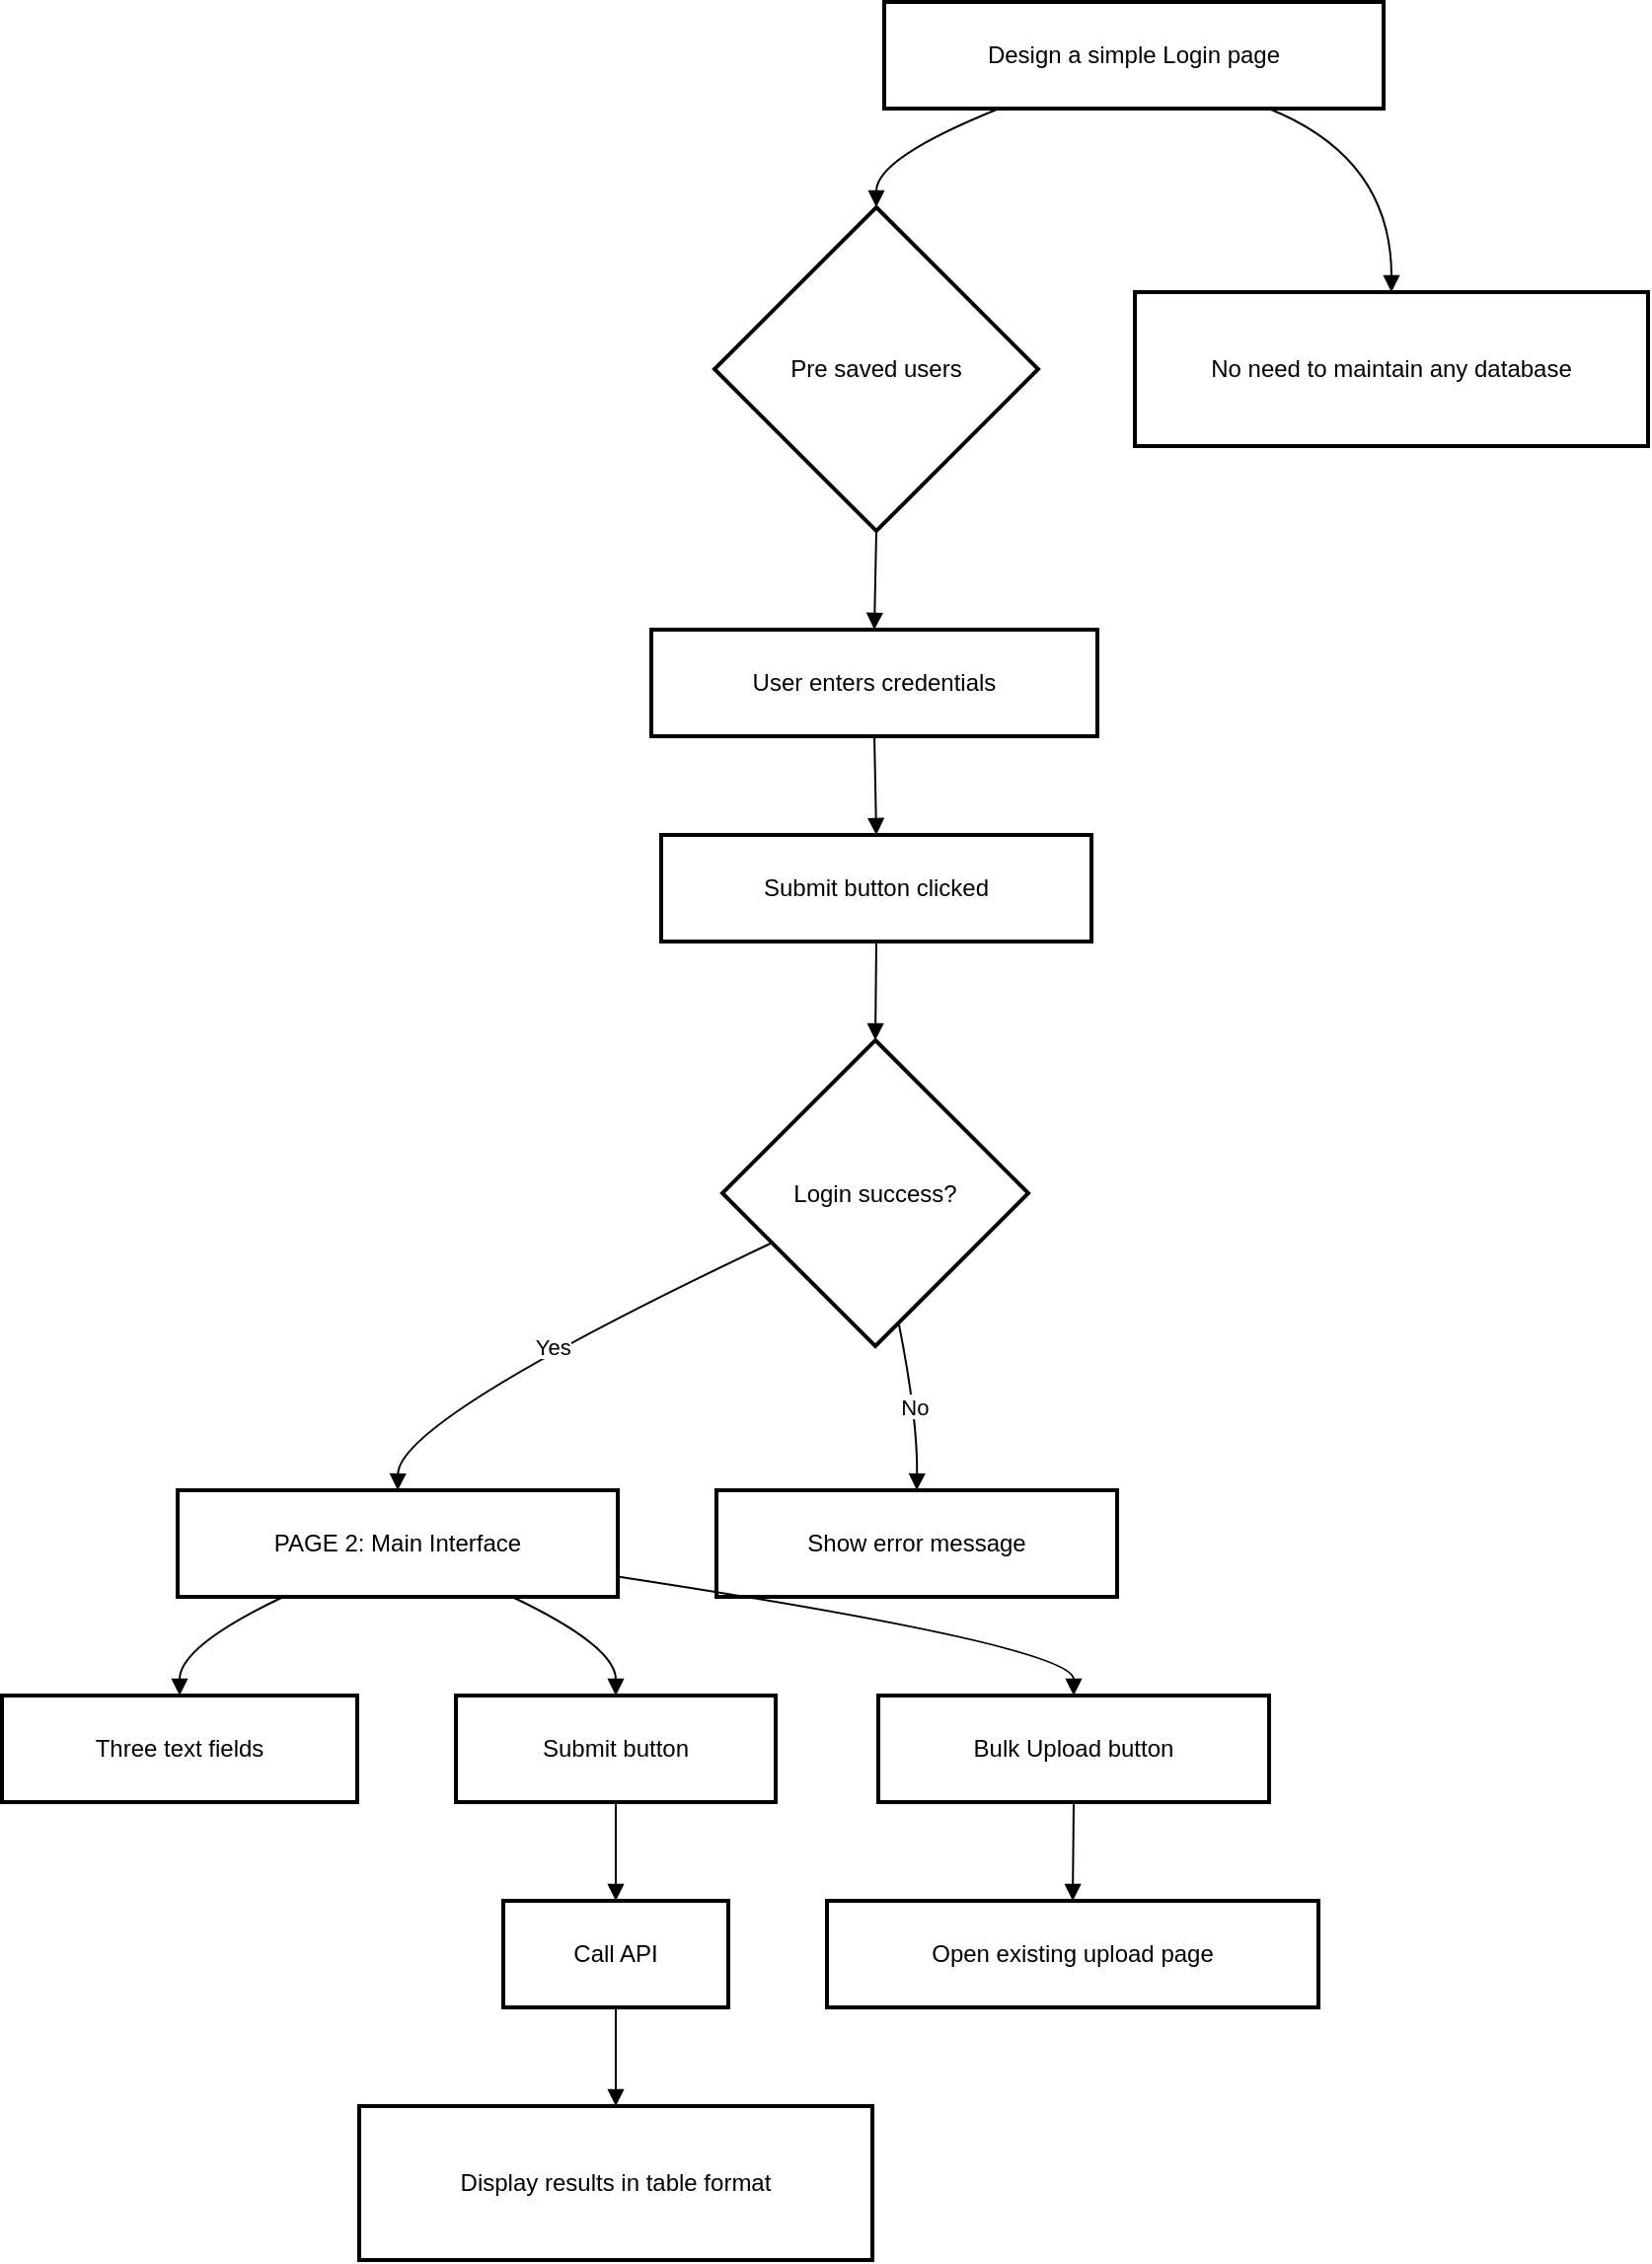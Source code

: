 <mxfile version="27.1.0">
  <diagram name="Page-1" id="c_lh6cyCr3tBIBLLyvyr">
    <mxGraphModel>
      <root>
        <mxCell id="0" />
        <mxCell id="1" parent="0" />
        <mxCell id="2" value="Design a simple Login page" style="whiteSpace=wrap;strokeWidth=2;" vertex="1" parent="1">
          <mxGeometry x="455" y="8" width="253" height="54" as="geometry" />
        </mxCell>
        <mxCell id="3" value="Pre saved users" style="rhombus;strokeWidth=2;whiteSpace=wrap;" vertex="1" parent="1">
          <mxGeometry x="369" y="112" width="164" height="164" as="geometry" />
        </mxCell>
        <mxCell id="4" value="No need to maintain any database" style="whiteSpace=wrap;strokeWidth=2;" vertex="1" parent="1">
          <mxGeometry x="582" y="155" width="260" height="78" as="geometry" />
        </mxCell>
        <mxCell id="5" value="User enters credentials" style="whiteSpace=wrap;strokeWidth=2;" vertex="1" parent="1">
          <mxGeometry x="337" y="326" width="226" height="54" as="geometry" />
        </mxCell>
        <mxCell id="6" value="Submit button clicked" style="whiteSpace=wrap;strokeWidth=2;" vertex="1" parent="1">
          <mxGeometry x="342" y="430" width="218" height="54" as="geometry" />
        </mxCell>
        <mxCell id="7" value="Login success?" style="rhombus;strokeWidth=2;whiteSpace=wrap;" vertex="1" parent="1">
          <mxGeometry x="373" y="534" width="155" height="155" as="geometry" />
        </mxCell>
        <mxCell id="8" value="PAGE 2: Main Interface" style="whiteSpace=wrap;strokeWidth=2;" vertex="1" parent="1">
          <mxGeometry x="97" y="762" width="223" height="54" as="geometry" />
        </mxCell>
        <mxCell id="9" value="Show error message" style="whiteSpace=wrap;strokeWidth=2;" vertex="1" parent="1">
          <mxGeometry x="370" y="762" width="203" height="54" as="geometry" />
        </mxCell>
        <mxCell id="10" value="Three text fields" style="whiteSpace=wrap;strokeWidth=2;" vertex="1" parent="1">
          <mxGeometry x="8" y="866" width="180" height="54" as="geometry" />
        </mxCell>
        <mxCell id="11" value="Submit button" style="whiteSpace=wrap;strokeWidth=2;" vertex="1" parent="1">
          <mxGeometry x="238" y="866" width="162" height="54" as="geometry" />
        </mxCell>
        <mxCell id="12" value="Call API" style="whiteSpace=wrap;strokeWidth=2;" vertex="1" parent="1">
          <mxGeometry x="262" y="970" width="114" height="54" as="geometry" />
        </mxCell>
        <mxCell id="13" value="Display results in table format" style="whiteSpace=wrap;strokeWidth=2;" vertex="1" parent="1">
          <mxGeometry x="189" y="1074" width="260" height="78" as="geometry" />
        </mxCell>
        <mxCell id="14" value="Bulk Upload button" style="whiteSpace=wrap;strokeWidth=2;" vertex="1" parent="1">
          <mxGeometry x="452" y="866" width="198" height="54" as="geometry" />
        </mxCell>
        <mxCell id="15" value="Open existing upload page" style="whiteSpace=wrap;strokeWidth=2;" vertex="1" parent="1">
          <mxGeometry x="426" y="970" width="249" height="54" as="geometry" />
        </mxCell>
        <mxCell id="16" value="" style="curved=1;startArrow=none;endArrow=block;exitX=0.23;exitY=1;entryX=0.5;entryY=0;" edge="1" parent="1" source="2" target="3">
          <mxGeometry relative="1" as="geometry">
            <Array as="points">
              <mxPoint x="451" y="87" />
            </Array>
          </mxGeometry>
        </mxCell>
        <mxCell id="17" value="" style="curved=1;startArrow=none;endArrow=block;exitX=0.77;exitY=1;entryX=0.5;entryY=0;" edge="1" parent="1" source="2" target="4">
          <mxGeometry relative="1" as="geometry">
            <Array as="points">
              <mxPoint x="712" y="87" />
            </Array>
          </mxGeometry>
        </mxCell>
        <mxCell id="18" value="" style="curved=1;startArrow=none;endArrow=block;exitX=0.5;exitY=1;entryX=0.5;entryY=0;" edge="1" parent="1" source="3" target="5">
          <mxGeometry relative="1" as="geometry">
            <Array as="points" />
          </mxGeometry>
        </mxCell>
        <mxCell id="19" value="" style="curved=1;startArrow=none;endArrow=block;exitX=0.5;exitY=1;entryX=0.5;entryY=0;" edge="1" parent="1" source="5" target="6">
          <mxGeometry relative="1" as="geometry">
            <Array as="points" />
          </mxGeometry>
        </mxCell>
        <mxCell id="20" value="" style="curved=1;startArrow=none;endArrow=block;exitX=0.5;exitY=1;entryX=0.5;entryY=0;" edge="1" parent="1" source="6" target="7">
          <mxGeometry relative="1" as="geometry">
            <Array as="points" />
          </mxGeometry>
        </mxCell>
        <mxCell id="21" value="Yes" style="curved=1;startArrow=none;endArrow=block;exitX=0;exitY=0.74;entryX=0.5;entryY=0;" edge="1" parent="1" source="7" target="8">
          <mxGeometry relative="1" as="geometry">
            <Array as="points">
              <mxPoint x="209" y="726" />
            </Array>
          </mxGeometry>
        </mxCell>
        <mxCell id="22" value="No" style="curved=1;startArrow=none;endArrow=block;exitX=0.59;exitY=1;entryX=0.5;entryY=0;" edge="1" parent="1" source="7" target="9">
          <mxGeometry relative="1" as="geometry">
            <Array as="points">
              <mxPoint x="472" y="726" />
            </Array>
          </mxGeometry>
        </mxCell>
        <mxCell id="23" value="" style="curved=1;startArrow=none;endArrow=block;exitX=0.24;exitY=1;entryX=0.5;entryY=0;" edge="1" parent="1" source="8" target="10">
          <mxGeometry relative="1" as="geometry">
            <Array as="points">
              <mxPoint x="98" y="841" />
            </Array>
          </mxGeometry>
        </mxCell>
        <mxCell id="24" value="" style="curved=1;startArrow=none;endArrow=block;exitX=0.76;exitY=1;entryX=0.5;entryY=0;" edge="1" parent="1" source="8" target="11">
          <mxGeometry relative="1" as="geometry">
            <Array as="points">
              <mxPoint x="319" y="841" />
            </Array>
          </mxGeometry>
        </mxCell>
        <mxCell id="25" value="" style="curved=1;startArrow=none;endArrow=block;exitX=0.5;exitY=1;entryX=0.5;entryY=0;" edge="1" parent="1" source="11" target="12">
          <mxGeometry relative="1" as="geometry">
            <Array as="points" />
          </mxGeometry>
        </mxCell>
        <mxCell id="26" value="" style="curved=1;startArrow=none;endArrow=block;exitX=0.5;exitY=1;entryX=0.5;entryY=0;" edge="1" parent="1" source="12" target="13">
          <mxGeometry relative="1" as="geometry">
            <Array as="points" />
          </mxGeometry>
        </mxCell>
        <mxCell id="27" value="" style="curved=1;startArrow=none;endArrow=block;exitX=1;exitY=0.81;entryX=0.5;entryY=0;" edge="1" parent="1" source="8" target="14">
          <mxGeometry relative="1" as="geometry">
            <Array as="points">
              <mxPoint x="551" y="841" />
            </Array>
          </mxGeometry>
        </mxCell>
        <mxCell id="28" value="" style="curved=1;startArrow=none;endArrow=block;exitX=0.5;exitY=1;entryX=0.5;entryY=0;" edge="1" parent="1" source="14" target="15">
          <mxGeometry relative="1" as="geometry">
            <Array as="points" />
          </mxGeometry>
        </mxCell>
      </root>
    </mxGraphModel>
  </diagram>
</mxfile>
